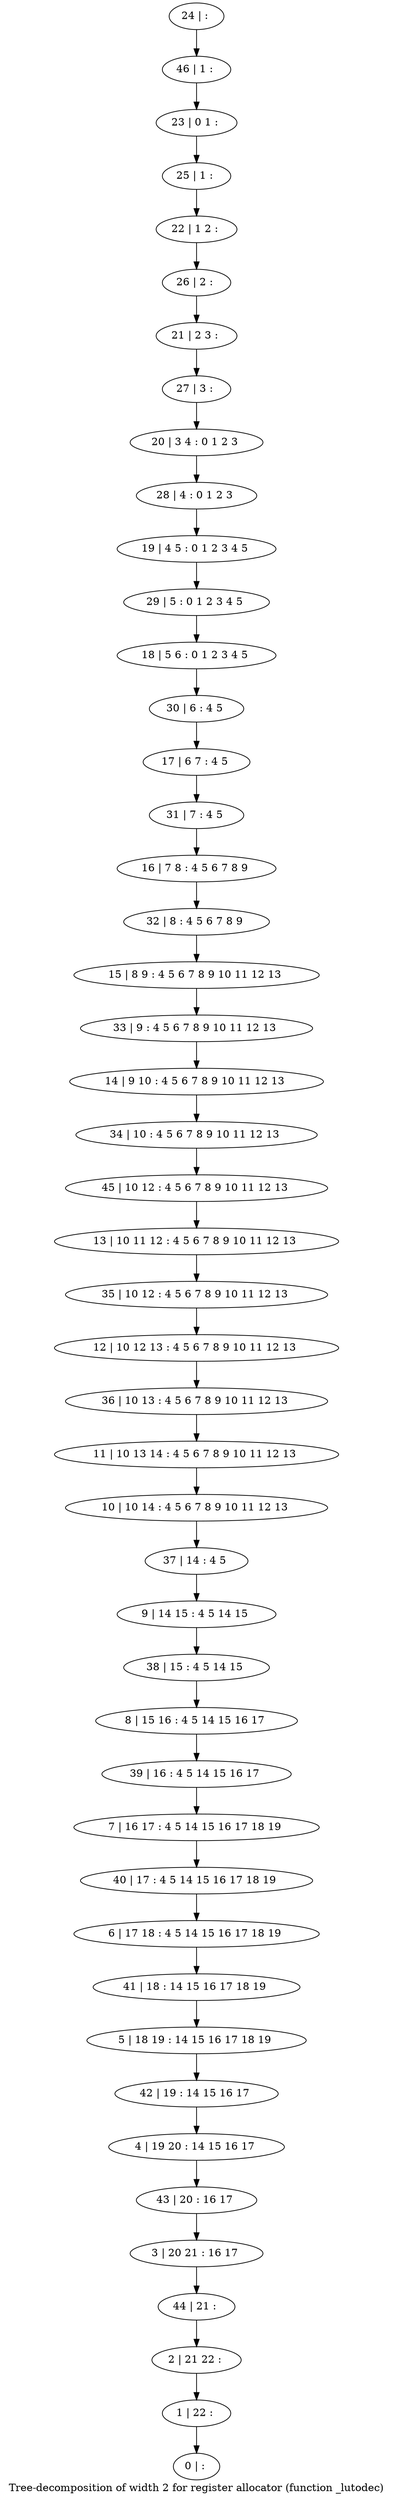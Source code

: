 digraph G {
graph [label="Tree-decomposition of width 2 for register allocator (function _lutodec)"]
0[label="0 | : "];
1[label="1 | 22 : "];
2[label="2 | 21 22 : "];
3[label="3 | 20 21 : 16 17 "];
4[label="4 | 19 20 : 14 15 16 17 "];
5[label="5 | 18 19 : 14 15 16 17 18 19 "];
6[label="6 | 17 18 : 4 5 14 15 16 17 18 19 "];
7[label="7 | 16 17 : 4 5 14 15 16 17 18 19 "];
8[label="8 | 15 16 : 4 5 14 15 16 17 "];
9[label="9 | 14 15 : 4 5 14 15 "];
10[label="10 | 10 14 : 4 5 6 7 8 9 10 11 12 13 "];
11[label="11 | 10 13 14 : 4 5 6 7 8 9 10 11 12 13 "];
12[label="12 | 10 12 13 : 4 5 6 7 8 9 10 11 12 13 "];
13[label="13 | 10 11 12 : 4 5 6 7 8 9 10 11 12 13 "];
14[label="14 | 9 10 : 4 5 6 7 8 9 10 11 12 13 "];
15[label="15 | 8 9 : 4 5 6 7 8 9 10 11 12 13 "];
16[label="16 | 7 8 : 4 5 6 7 8 9 "];
17[label="17 | 6 7 : 4 5 "];
18[label="18 | 5 6 : 0 1 2 3 4 5 "];
19[label="19 | 4 5 : 0 1 2 3 4 5 "];
20[label="20 | 3 4 : 0 1 2 3 "];
21[label="21 | 2 3 : "];
22[label="22 | 1 2 : "];
23[label="23 | 0 1 : "];
24[label="24 | : "];
25[label="25 | 1 : "];
26[label="26 | 2 : "];
27[label="27 | 3 : "];
28[label="28 | 4 : 0 1 2 3 "];
29[label="29 | 5 : 0 1 2 3 4 5 "];
30[label="30 | 6 : 4 5 "];
31[label="31 | 7 : 4 5 "];
32[label="32 | 8 : 4 5 6 7 8 9 "];
33[label="33 | 9 : 4 5 6 7 8 9 10 11 12 13 "];
34[label="34 | 10 : 4 5 6 7 8 9 10 11 12 13 "];
35[label="35 | 10 12 : 4 5 6 7 8 9 10 11 12 13 "];
36[label="36 | 10 13 : 4 5 6 7 8 9 10 11 12 13 "];
37[label="37 | 14 : 4 5 "];
38[label="38 | 15 : 4 5 14 15 "];
39[label="39 | 16 : 4 5 14 15 16 17 "];
40[label="40 | 17 : 4 5 14 15 16 17 18 19 "];
41[label="41 | 18 : 14 15 16 17 18 19 "];
42[label="42 | 19 : 14 15 16 17 "];
43[label="43 | 20 : 16 17 "];
44[label="44 | 21 : "];
45[label="45 | 10 12 : 4 5 6 7 8 9 10 11 12 13 "];
46[label="46 | 1 : "];
24->46 ;
46->23 ;
23->25 ;
25->22 ;
22->26 ;
26->21 ;
21->27 ;
27->20 ;
20->28 ;
28->19 ;
19->29 ;
29->18 ;
18->30 ;
30->17 ;
17->31 ;
31->16 ;
16->32 ;
32->15 ;
15->33 ;
33->14 ;
14->34 ;
34->45 ;
45->13 ;
13->35 ;
35->12 ;
12->36 ;
36->11 ;
11->10 ;
10->37 ;
37->9 ;
9->38 ;
38->8 ;
8->39 ;
39->7 ;
7->40 ;
40->6 ;
6->41 ;
41->5 ;
5->42 ;
42->4 ;
4->43 ;
43->3 ;
3->44 ;
44->2 ;
2->1 ;
1->0 ;
}
